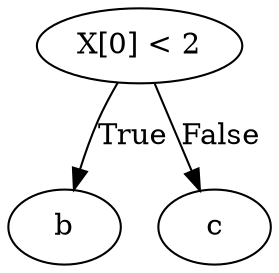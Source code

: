 digraph "" {
	node [label="\N"];
	a	 [label="X[0] < 2"];
	a -> b	 [label=True];
	a -> c	 [label=False];
}
